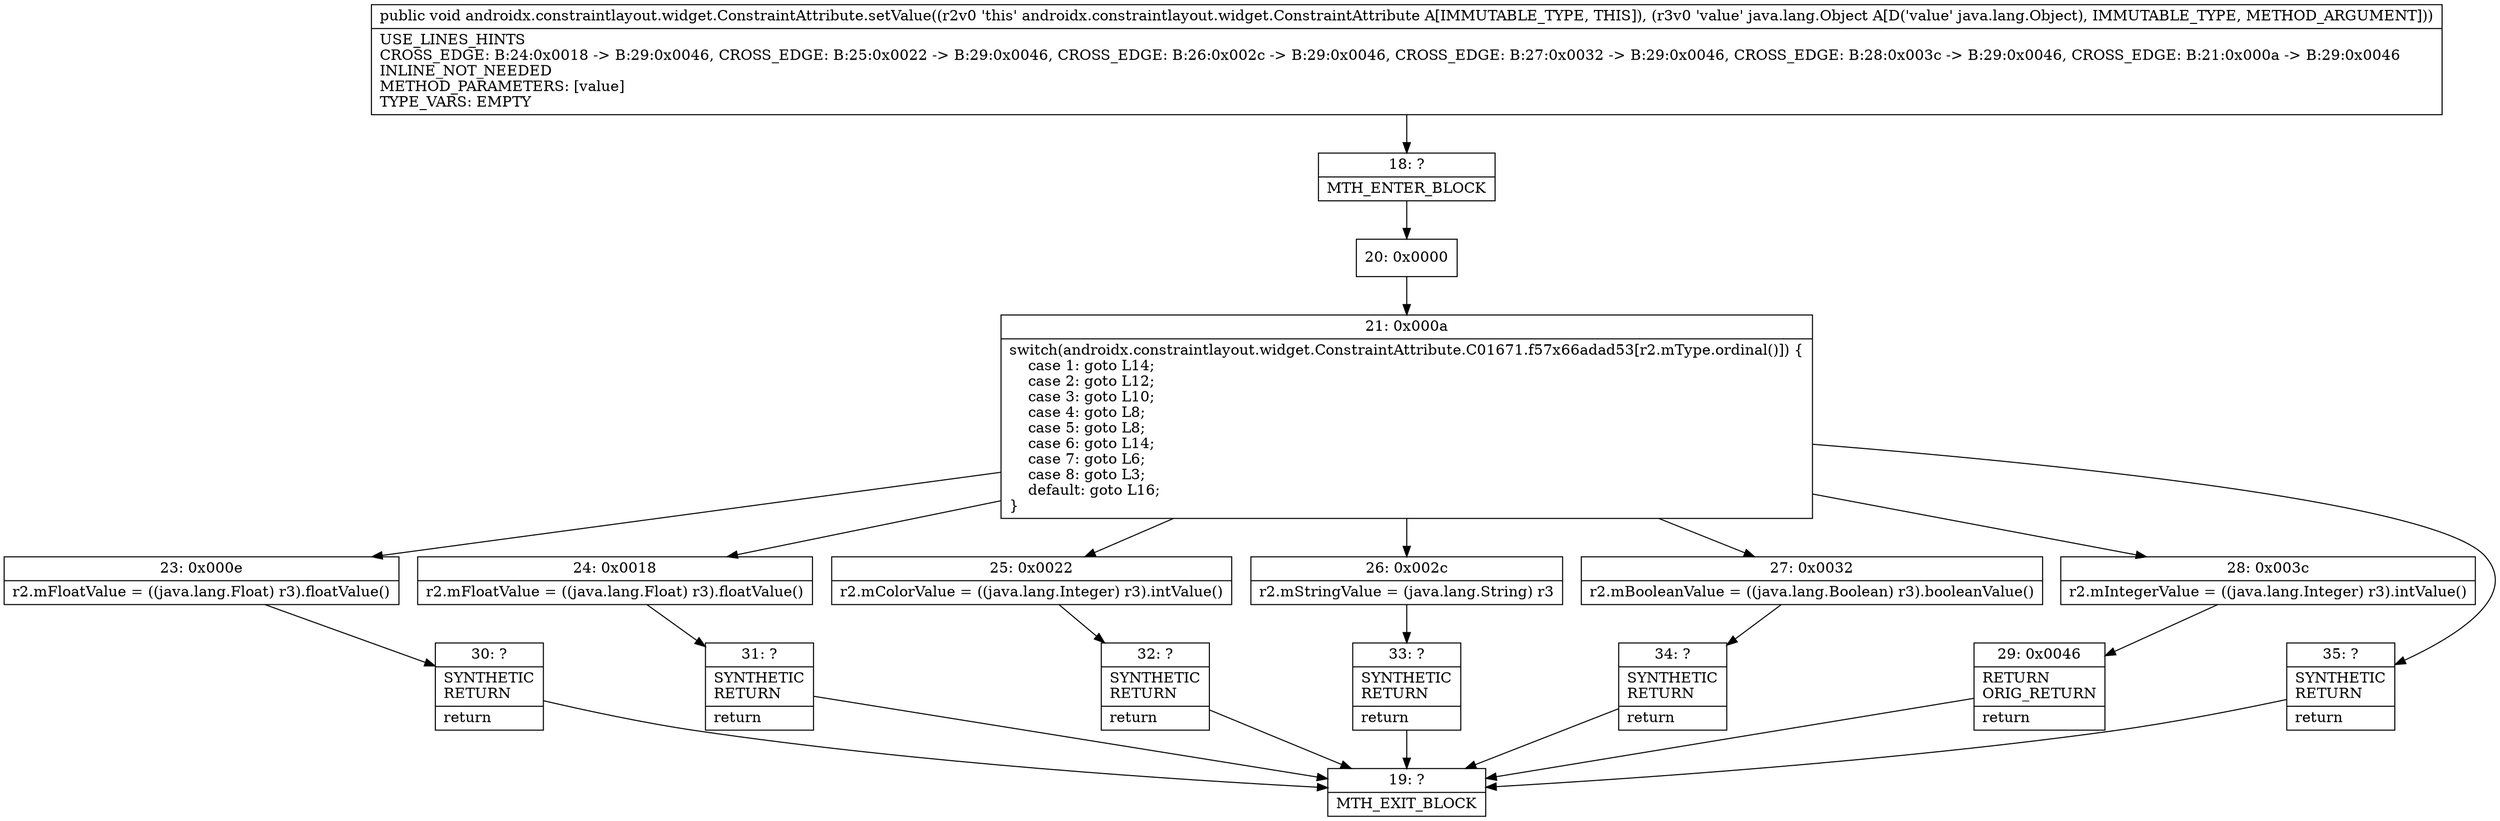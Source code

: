 digraph "CFG forandroidx.constraintlayout.widget.ConstraintAttribute.setValue(Ljava\/lang\/Object;)V" {
Node_18 [shape=record,label="{18\:\ ?|MTH_ENTER_BLOCK\l}"];
Node_20 [shape=record,label="{20\:\ 0x0000}"];
Node_21 [shape=record,label="{21\:\ 0x000a|switch(androidx.constraintlayout.widget.ConstraintAttribute.C01671.f57x66adad53[r2.mType.ordinal()]) \{\l    case 1: goto L14;\l    case 2: goto L12;\l    case 3: goto L10;\l    case 4: goto L8;\l    case 5: goto L8;\l    case 6: goto L14;\l    case 7: goto L6;\l    case 8: goto L3;\l    default: goto L16;\l\}\l}"];
Node_23 [shape=record,label="{23\:\ 0x000e|r2.mFloatValue = ((java.lang.Float) r3).floatValue()\l}"];
Node_30 [shape=record,label="{30\:\ ?|SYNTHETIC\lRETURN\l|return\l}"];
Node_19 [shape=record,label="{19\:\ ?|MTH_EXIT_BLOCK\l}"];
Node_24 [shape=record,label="{24\:\ 0x0018|r2.mFloatValue = ((java.lang.Float) r3).floatValue()\l}"];
Node_31 [shape=record,label="{31\:\ ?|SYNTHETIC\lRETURN\l|return\l}"];
Node_25 [shape=record,label="{25\:\ 0x0022|r2.mColorValue = ((java.lang.Integer) r3).intValue()\l}"];
Node_32 [shape=record,label="{32\:\ ?|SYNTHETIC\lRETURN\l|return\l}"];
Node_26 [shape=record,label="{26\:\ 0x002c|r2.mStringValue = (java.lang.String) r3\l}"];
Node_33 [shape=record,label="{33\:\ ?|SYNTHETIC\lRETURN\l|return\l}"];
Node_27 [shape=record,label="{27\:\ 0x0032|r2.mBooleanValue = ((java.lang.Boolean) r3).booleanValue()\l}"];
Node_34 [shape=record,label="{34\:\ ?|SYNTHETIC\lRETURN\l|return\l}"];
Node_28 [shape=record,label="{28\:\ 0x003c|r2.mIntegerValue = ((java.lang.Integer) r3).intValue()\l}"];
Node_29 [shape=record,label="{29\:\ 0x0046|RETURN\lORIG_RETURN\l|return\l}"];
Node_35 [shape=record,label="{35\:\ ?|SYNTHETIC\lRETURN\l|return\l}"];
MethodNode[shape=record,label="{public void androidx.constraintlayout.widget.ConstraintAttribute.setValue((r2v0 'this' androidx.constraintlayout.widget.ConstraintAttribute A[IMMUTABLE_TYPE, THIS]), (r3v0 'value' java.lang.Object A[D('value' java.lang.Object), IMMUTABLE_TYPE, METHOD_ARGUMENT]))  | USE_LINES_HINTS\lCROSS_EDGE: B:24:0x0018 \-\> B:29:0x0046, CROSS_EDGE: B:25:0x0022 \-\> B:29:0x0046, CROSS_EDGE: B:26:0x002c \-\> B:29:0x0046, CROSS_EDGE: B:27:0x0032 \-\> B:29:0x0046, CROSS_EDGE: B:28:0x003c \-\> B:29:0x0046, CROSS_EDGE: B:21:0x000a \-\> B:29:0x0046\lINLINE_NOT_NEEDED\lMETHOD_PARAMETERS: [value]\lTYPE_VARS: EMPTY\l}"];
MethodNode -> Node_18;Node_18 -> Node_20;
Node_20 -> Node_21;
Node_21 -> Node_23;
Node_21 -> Node_24;
Node_21 -> Node_25;
Node_21 -> Node_26;
Node_21 -> Node_27;
Node_21 -> Node_28;
Node_21 -> Node_35;
Node_23 -> Node_30;
Node_30 -> Node_19;
Node_24 -> Node_31;
Node_31 -> Node_19;
Node_25 -> Node_32;
Node_32 -> Node_19;
Node_26 -> Node_33;
Node_33 -> Node_19;
Node_27 -> Node_34;
Node_34 -> Node_19;
Node_28 -> Node_29;
Node_29 -> Node_19;
Node_35 -> Node_19;
}

